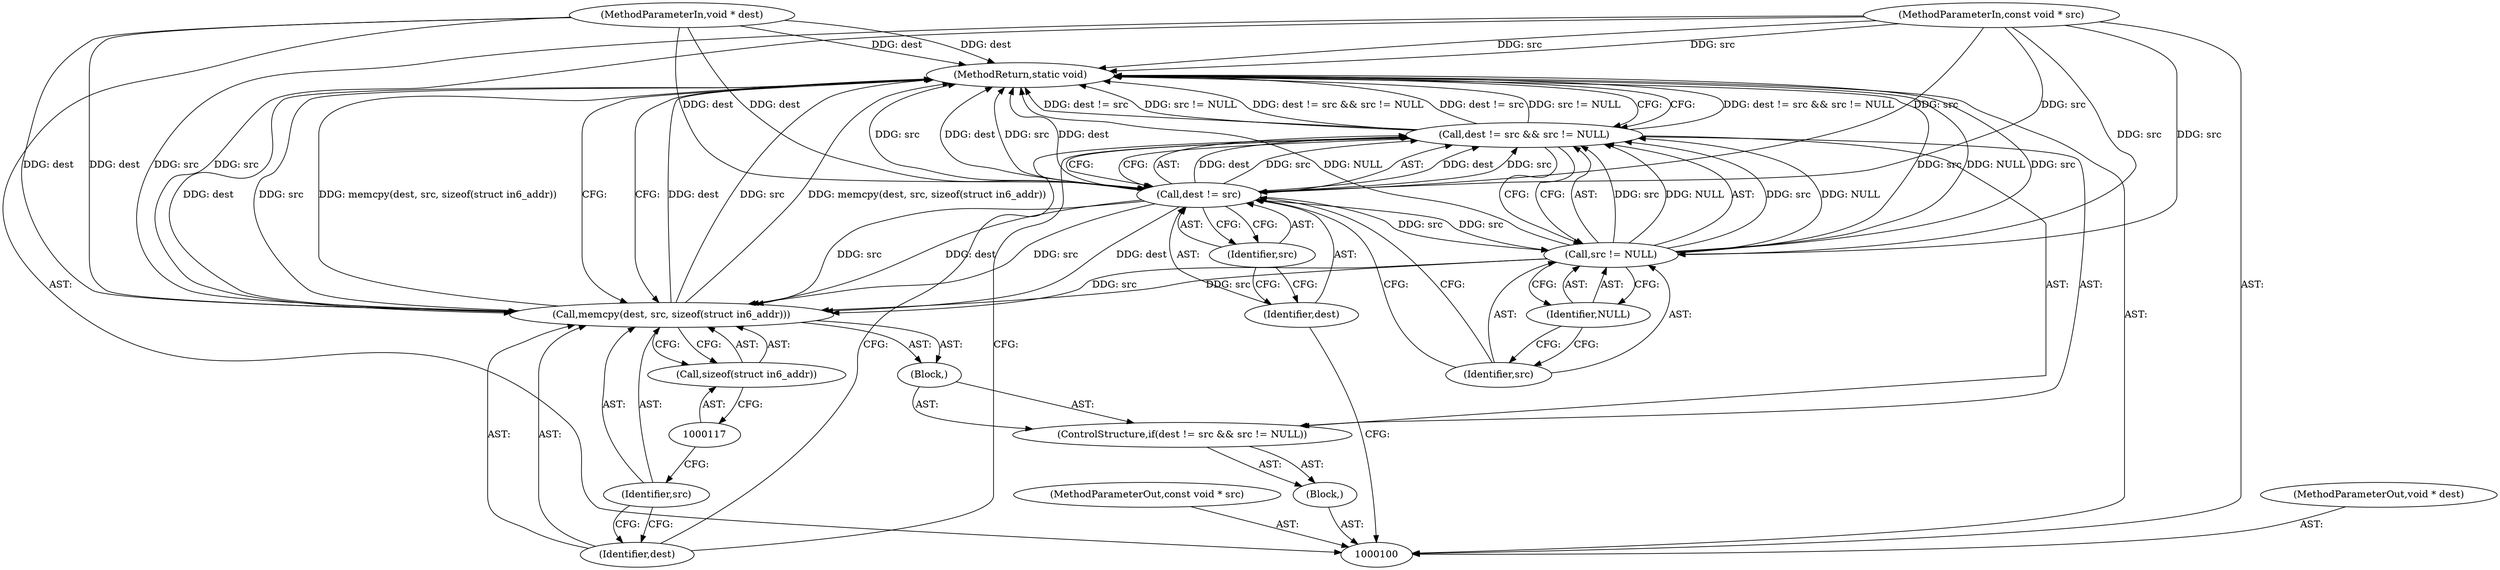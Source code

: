 digraph "0_miniupnp_cb8a02af7a5677cf608e86d57ab04241cf34e24f" {
"1000118" [label="(MethodReturn,static void)"];
"1000101" [label="(MethodParameterIn,void * dest)"];
"1000145" [label="(MethodParameterOut,void * dest)"];
"1000102" [label="(MethodParameterIn,const void * src)"];
"1000146" [label="(MethodParameterOut,const void * src)"];
"1000103" [label="(Block,)"];
"1000104" [label="(ControlStructure,if(dest != src && src != NULL))"];
"1000108" [label="(Identifier,src)"];
"1000109" [label="(Call,src != NULL)"];
"1000110" [label="(Identifier,src)"];
"1000111" [label="(Identifier,NULL)"];
"1000112" [label="(Block,)"];
"1000105" [label="(Call,dest != src && src != NULL)"];
"1000106" [label="(Call,dest != src)"];
"1000107" [label="(Identifier,dest)"];
"1000114" [label="(Identifier,dest)"];
"1000115" [label="(Identifier,src)"];
"1000116" [label="(Call,sizeof(struct in6_addr))"];
"1000113" [label="(Call,memcpy(dest, src, sizeof(struct in6_addr)))"];
"1000118" -> "1000100"  [label="AST: "];
"1000118" -> "1000113"  [label="CFG: "];
"1000118" -> "1000105"  [label="CFG: "];
"1000106" -> "1000118"  [label="DDG: src"];
"1000106" -> "1000118"  [label="DDG: dest"];
"1000105" -> "1000118"  [label="DDG: dest != src && src != NULL"];
"1000105" -> "1000118"  [label="DDG: dest != src"];
"1000105" -> "1000118"  [label="DDG: src != NULL"];
"1000113" -> "1000118"  [label="DDG: dest"];
"1000113" -> "1000118"  [label="DDG: src"];
"1000113" -> "1000118"  [label="DDG: memcpy(dest, src, sizeof(struct in6_addr))"];
"1000102" -> "1000118"  [label="DDG: src"];
"1000101" -> "1000118"  [label="DDG: dest"];
"1000109" -> "1000118"  [label="DDG: src"];
"1000109" -> "1000118"  [label="DDG: NULL"];
"1000101" -> "1000100"  [label="AST: "];
"1000101" -> "1000118"  [label="DDG: dest"];
"1000101" -> "1000106"  [label="DDG: dest"];
"1000101" -> "1000113"  [label="DDG: dest"];
"1000145" -> "1000100"  [label="AST: "];
"1000102" -> "1000100"  [label="AST: "];
"1000102" -> "1000118"  [label="DDG: src"];
"1000102" -> "1000106"  [label="DDG: src"];
"1000102" -> "1000109"  [label="DDG: src"];
"1000102" -> "1000113"  [label="DDG: src"];
"1000146" -> "1000100"  [label="AST: "];
"1000103" -> "1000100"  [label="AST: "];
"1000104" -> "1000103"  [label="AST: "];
"1000104" -> "1000103"  [label="AST: "];
"1000105" -> "1000104"  [label="AST: "];
"1000112" -> "1000104"  [label="AST: "];
"1000108" -> "1000106"  [label="AST: "];
"1000108" -> "1000107"  [label="CFG: "];
"1000106" -> "1000108"  [label="CFG: "];
"1000109" -> "1000105"  [label="AST: "];
"1000109" -> "1000111"  [label="CFG: "];
"1000110" -> "1000109"  [label="AST: "];
"1000111" -> "1000109"  [label="AST: "];
"1000105" -> "1000109"  [label="CFG: "];
"1000109" -> "1000118"  [label="DDG: src"];
"1000109" -> "1000118"  [label="DDG: NULL"];
"1000109" -> "1000105"  [label="DDG: src"];
"1000109" -> "1000105"  [label="DDG: NULL"];
"1000106" -> "1000109"  [label="DDG: src"];
"1000102" -> "1000109"  [label="DDG: src"];
"1000109" -> "1000113"  [label="DDG: src"];
"1000110" -> "1000109"  [label="AST: "];
"1000110" -> "1000106"  [label="CFG: "];
"1000111" -> "1000110"  [label="CFG: "];
"1000111" -> "1000109"  [label="AST: "];
"1000111" -> "1000110"  [label="CFG: "];
"1000109" -> "1000111"  [label="CFG: "];
"1000112" -> "1000104"  [label="AST: "];
"1000113" -> "1000112"  [label="AST: "];
"1000105" -> "1000104"  [label="AST: "];
"1000105" -> "1000106"  [label="CFG: "];
"1000105" -> "1000109"  [label="CFG: "];
"1000106" -> "1000105"  [label="AST: "];
"1000109" -> "1000105"  [label="AST: "];
"1000114" -> "1000105"  [label="CFG: "];
"1000118" -> "1000105"  [label="CFG: "];
"1000105" -> "1000118"  [label="DDG: dest != src && src != NULL"];
"1000105" -> "1000118"  [label="DDG: dest != src"];
"1000105" -> "1000118"  [label="DDG: src != NULL"];
"1000106" -> "1000105"  [label="DDG: dest"];
"1000106" -> "1000105"  [label="DDG: src"];
"1000109" -> "1000105"  [label="DDG: src"];
"1000109" -> "1000105"  [label="DDG: NULL"];
"1000106" -> "1000105"  [label="AST: "];
"1000106" -> "1000108"  [label="CFG: "];
"1000107" -> "1000106"  [label="AST: "];
"1000108" -> "1000106"  [label="AST: "];
"1000110" -> "1000106"  [label="CFG: "];
"1000105" -> "1000106"  [label="CFG: "];
"1000106" -> "1000118"  [label="DDG: src"];
"1000106" -> "1000118"  [label="DDG: dest"];
"1000106" -> "1000105"  [label="DDG: dest"];
"1000106" -> "1000105"  [label="DDG: src"];
"1000101" -> "1000106"  [label="DDG: dest"];
"1000102" -> "1000106"  [label="DDG: src"];
"1000106" -> "1000109"  [label="DDG: src"];
"1000106" -> "1000113"  [label="DDG: dest"];
"1000106" -> "1000113"  [label="DDG: src"];
"1000107" -> "1000106"  [label="AST: "];
"1000107" -> "1000100"  [label="CFG: "];
"1000108" -> "1000107"  [label="CFG: "];
"1000114" -> "1000113"  [label="AST: "];
"1000114" -> "1000105"  [label="CFG: "];
"1000115" -> "1000114"  [label="CFG: "];
"1000115" -> "1000113"  [label="AST: "];
"1000115" -> "1000114"  [label="CFG: "];
"1000117" -> "1000115"  [label="CFG: "];
"1000116" -> "1000113"  [label="AST: "];
"1000116" -> "1000117"  [label="CFG: "];
"1000117" -> "1000116"  [label="AST: "];
"1000113" -> "1000116"  [label="CFG: "];
"1000113" -> "1000112"  [label="AST: "];
"1000113" -> "1000116"  [label="CFG: "];
"1000114" -> "1000113"  [label="AST: "];
"1000115" -> "1000113"  [label="AST: "];
"1000116" -> "1000113"  [label="AST: "];
"1000118" -> "1000113"  [label="CFG: "];
"1000113" -> "1000118"  [label="DDG: dest"];
"1000113" -> "1000118"  [label="DDG: src"];
"1000113" -> "1000118"  [label="DDG: memcpy(dest, src, sizeof(struct in6_addr))"];
"1000106" -> "1000113"  [label="DDG: dest"];
"1000106" -> "1000113"  [label="DDG: src"];
"1000101" -> "1000113"  [label="DDG: dest"];
"1000109" -> "1000113"  [label="DDG: src"];
"1000102" -> "1000113"  [label="DDG: src"];
}
